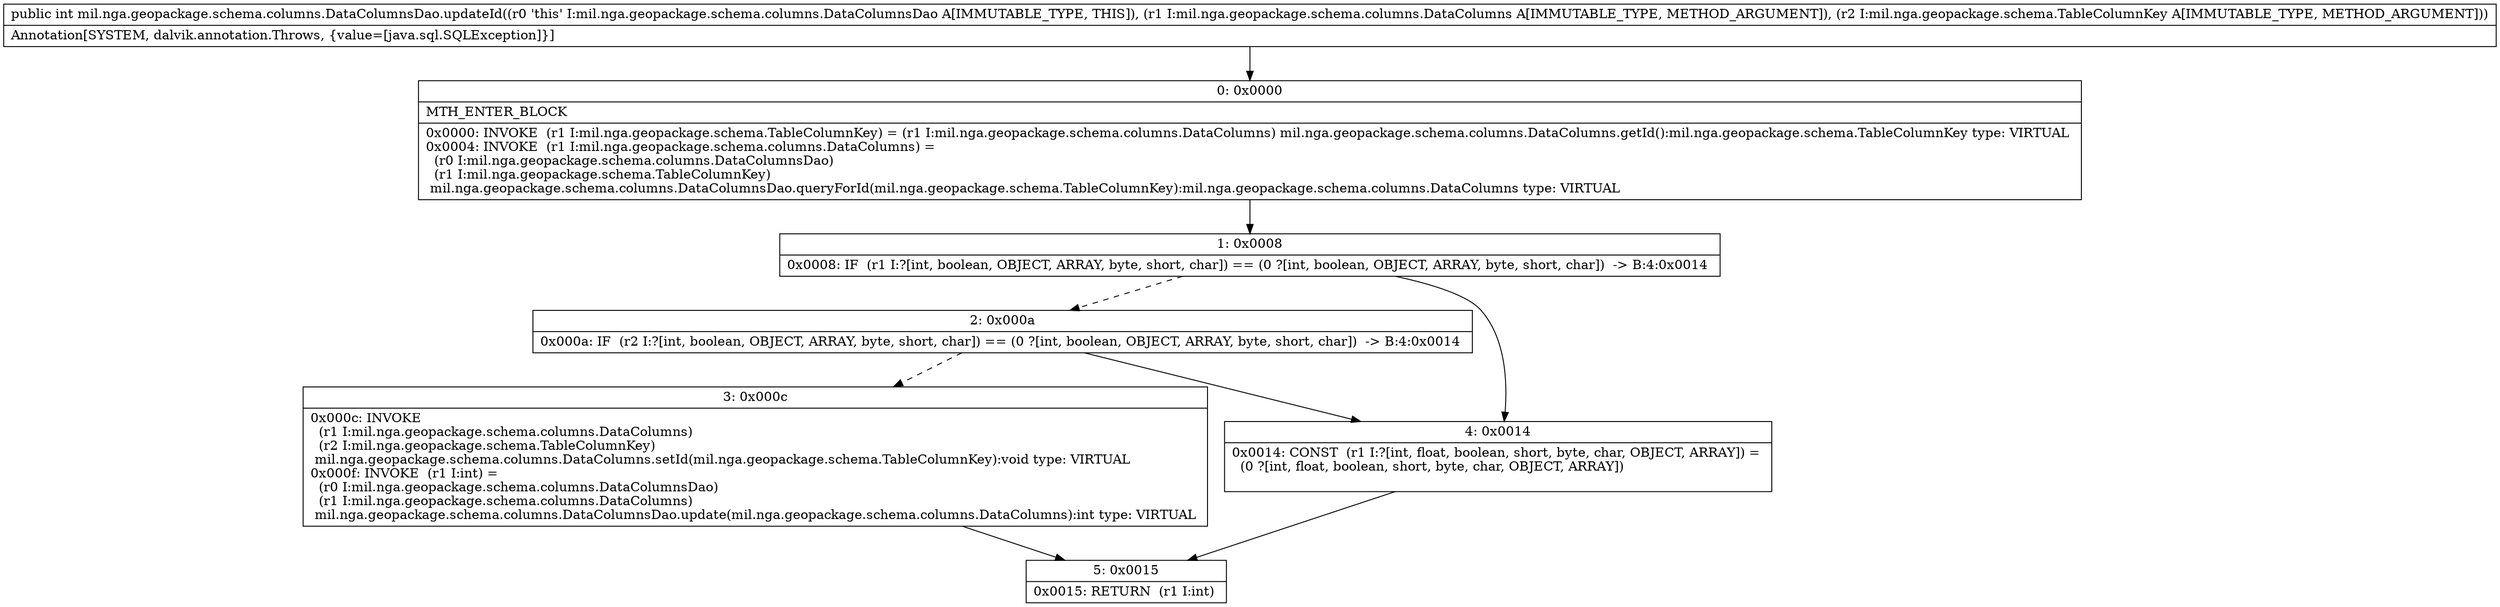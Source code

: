 digraph "CFG formil.nga.geopackage.schema.columns.DataColumnsDao.updateId(Lmil\/nga\/geopackage\/schema\/columns\/DataColumns;Lmil\/nga\/geopackage\/schema\/TableColumnKey;)I" {
Node_0 [shape=record,label="{0\:\ 0x0000|MTH_ENTER_BLOCK\l|0x0000: INVOKE  (r1 I:mil.nga.geopackage.schema.TableColumnKey) = (r1 I:mil.nga.geopackage.schema.columns.DataColumns) mil.nga.geopackage.schema.columns.DataColumns.getId():mil.nga.geopackage.schema.TableColumnKey type: VIRTUAL \l0x0004: INVOKE  (r1 I:mil.nga.geopackage.schema.columns.DataColumns) = \l  (r0 I:mil.nga.geopackage.schema.columns.DataColumnsDao)\l  (r1 I:mil.nga.geopackage.schema.TableColumnKey)\l mil.nga.geopackage.schema.columns.DataColumnsDao.queryForId(mil.nga.geopackage.schema.TableColumnKey):mil.nga.geopackage.schema.columns.DataColumns type: VIRTUAL \l}"];
Node_1 [shape=record,label="{1\:\ 0x0008|0x0008: IF  (r1 I:?[int, boolean, OBJECT, ARRAY, byte, short, char]) == (0 ?[int, boolean, OBJECT, ARRAY, byte, short, char])  \-\> B:4:0x0014 \l}"];
Node_2 [shape=record,label="{2\:\ 0x000a|0x000a: IF  (r2 I:?[int, boolean, OBJECT, ARRAY, byte, short, char]) == (0 ?[int, boolean, OBJECT, ARRAY, byte, short, char])  \-\> B:4:0x0014 \l}"];
Node_3 [shape=record,label="{3\:\ 0x000c|0x000c: INVOKE  \l  (r1 I:mil.nga.geopackage.schema.columns.DataColumns)\l  (r2 I:mil.nga.geopackage.schema.TableColumnKey)\l mil.nga.geopackage.schema.columns.DataColumns.setId(mil.nga.geopackage.schema.TableColumnKey):void type: VIRTUAL \l0x000f: INVOKE  (r1 I:int) = \l  (r0 I:mil.nga.geopackage.schema.columns.DataColumnsDao)\l  (r1 I:mil.nga.geopackage.schema.columns.DataColumns)\l mil.nga.geopackage.schema.columns.DataColumnsDao.update(mil.nga.geopackage.schema.columns.DataColumns):int type: VIRTUAL \l}"];
Node_4 [shape=record,label="{4\:\ 0x0014|0x0014: CONST  (r1 I:?[int, float, boolean, short, byte, char, OBJECT, ARRAY]) = \l  (0 ?[int, float, boolean, short, byte, char, OBJECT, ARRAY])\l \l}"];
Node_5 [shape=record,label="{5\:\ 0x0015|0x0015: RETURN  (r1 I:int) \l}"];
MethodNode[shape=record,label="{public int mil.nga.geopackage.schema.columns.DataColumnsDao.updateId((r0 'this' I:mil.nga.geopackage.schema.columns.DataColumnsDao A[IMMUTABLE_TYPE, THIS]), (r1 I:mil.nga.geopackage.schema.columns.DataColumns A[IMMUTABLE_TYPE, METHOD_ARGUMENT]), (r2 I:mil.nga.geopackage.schema.TableColumnKey A[IMMUTABLE_TYPE, METHOD_ARGUMENT]))  | Annotation[SYSTEM, dalvik.annotation.Throws, \{value=[java.sql.SQLException]\}]\l}"];
MethodNode -> Node_0;
Node_0 -> Node_1;
Node_1 -> Node_2[style=dashed];
Node_1 -> Node_4;
Node_2 -> Node_3[style=dashed];
Node_2 -> Node_4;
Node_3 -> Node_5;
Node_4 -> Node_5;
}


